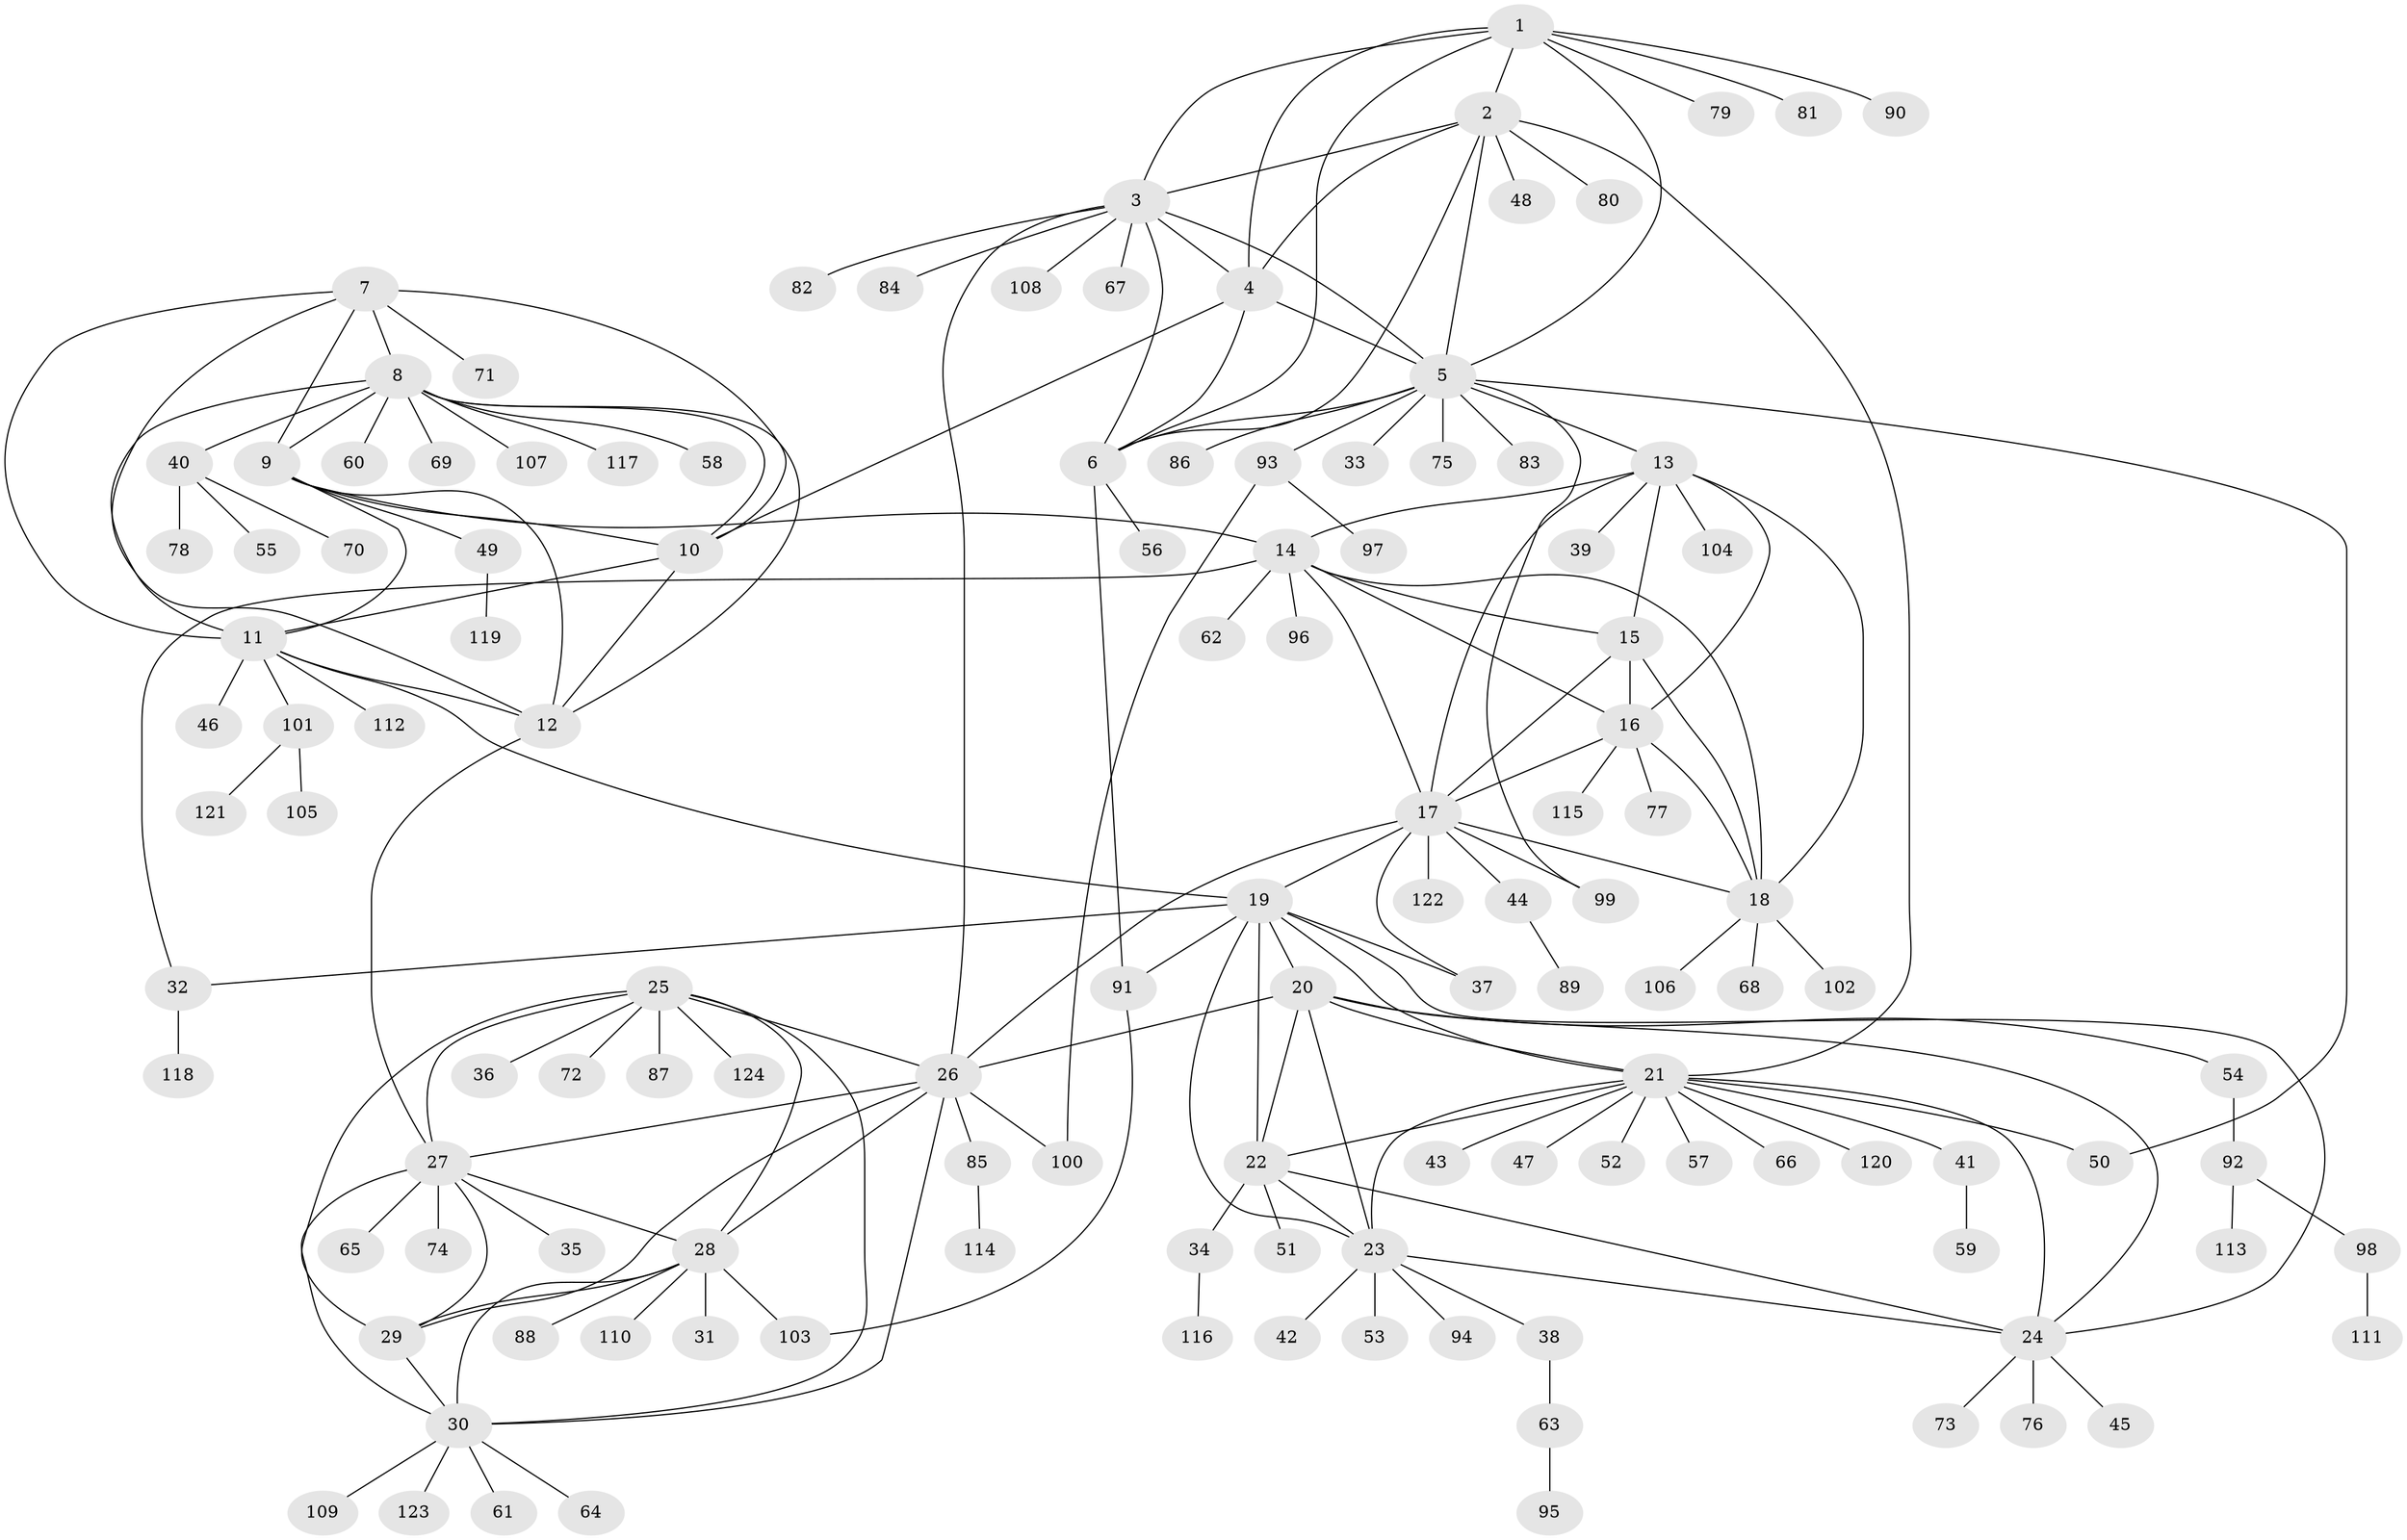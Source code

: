// Generated by graph-tools (version 1.1) at 2025/50/03/09/25 03:50:41]
// undirected, 124 vertices, 186 edges
graph export_dot {
graph [start="1"]
  node [color=gray90,style=filled];
  1;
  2;
  3;
  4;
  5;
  6;
  7;
  8;
  9;
  10;
  11;
  12;
  13;
  14;
  15;
  16;
  17;
  18;
  19;
  20;
  21;
  22;
  23;
  24;
  25;
  26;
  27;
  28;
  29;
  30;
  31;
  32;
  33;
  34;
  35;
  36;
  37;
  38;
  39;
  40;
  41;
  42;
  43;
  44;
  45;
  46;
  47;
  48;
  49;
  50;
  51;
  52;
  53;
  54;
  55;
  56;
  57;
  58;
  59;
  60;
  61;
  62;
  63;
  64;
  65;
  66;
  67;
  68;
  69;
  70;
  71;
  72;
  73;
  74;
  75;
  76;
  77;
  78;
  79;
  80;
  81;
  82;
  83;
  84;
  85;
  86;
  87;
  88;
  89;
  90;
  91;
  92;
  93;
  94;
  95;
  96;
  97;
  98;
  99;
  100;
  101;
  102;
  103;
  104;
  105;
  106;
  107;
  108;
  109;
  110;
  111;
  112;
  113;
  114;
  115;
  116;
  117;
  118;
  119;
  120;
  121;
  122;
  123;
  124;
  1 -- 2;
  1 -- 3;
  1 -- 4;
  1 -- 5;
  1 -- 6;
  1 -- 79;
  1 -- 81;
  1 -- 90;
  2 -- 3;
  2 -- 4;
  2 -- 5;
  2 -- 6;
  2 -- 21;
  2 -- 48;
  2 -- 80;
  3 -- 4;
  3 -- 5;
  3 -- 6;
  3 -- 26;
  3 -- 67;
  3 -- 82;
  3 -- 84;
  3 -- 108;
  4 -- 5;
  4 -- 6;
  4 -- 10;
  5 -- 6;
  5 -- 13;
  5 -- 33;
  5 -- 50;
  5 -- 75;
  5 -- 83;
  5 -- 86;
  5 -- 93;
  5 -- 99;
  6 -- 56;
  6 -- 91;
  7 -- 8;
  7 -- 9;
  7 -- 10;
  7 -- 11;
  7 -- 12;
  7 -- 71;
  8 -- 9;
  8 -- 10;
  8 -- 11;
  8 -- 12;
  8 -- 40;
  8 -- 58;
  8 -- 60;
  8 -- 69;
  8 -- 107;
  8 -- 117;
  9 -- 10;
  9 -- 11;
  9 -- 12;
  9 -- 14;
  9 -- 49;
  10 -- 11;
  10 -- 12;
  11 -- 12;
  11 -- 19;
  11 -- 46;
  11 -- 101;
  11 -- 112;
  12 -- 27;
  13 -- 14;
  13 -- 15;
  13 -- 16;
  13 -- 17;
  13 -- 18;
  13 -- 39;
  13 -- 104;
  14 -- 15;
  14 -- 16;
  14 -- 17;
  14 -- 18;
  14 -- 32;
  14 -- 62;
  14 -- 96;
  15 -- 16;
  15 -- 17;
  15 -- 18;
  16 -- 17;
  16 -- 18;
  16 -- 77;
  16 -- 115;
  17 -- 18;
  17 -- 19;
  17 -- 26;
  17 -- 37;
  17 -- 44;
  17 -- 99;
  17 -- 122;
  18 -- 68;
  18 -- 102;
  18 -- 106;
  19 -- 20;
  19 -- 21;
  19 -- 22;
  19 -- 23;
  19 -- 24;
  19 -- 32;
  19 -- 37;
  19 -- 91;
  20 -- 21;
  20 -- 22;
  20 -- 23;
  20 -- 24;
  20 -- 26;
  20 -- 54;
  21 -- 22;
  21 -- 23;
  21 -- 24;
  21 -- 41;
  21 -- 43;
  21 -- 47;
  21 -- 50;
  21 -- 52;
  21 -- 57;
  21 -- 66;
  21 -- 120;
  22 -- 23;
  22 -- 24;
  22 -- 34;
  22 -- 51;
  23 -- 24;
  23 -- 38;
  23 -- 42;
  23 -- 53;
  23 -- 94;
  24 -- 45;
  24 -- 73;
  24 -- 76;
  25 -- 26;
  25 -- 27;
  25 -- 28;
  25 -- 29;
  25 -- 30;
  25 -- 36;
  25 -- 72;
  25 -- 87;
  25 -- 124;
  26 -- 27;
  26 -- 28;
  26 -- 29;
  26 -- 30;
  26 -- 85;
  26 -- 100;
  27 -- 28;
  27 -- 29;
  27 -- 30;
  27 -- 35;
  27 -- 65;
  27 -- 74;
  28 -- 29;
  28 -- 30;
  28 -- 31;
  28 -- 88;
  28 -- 103;
  28 -- 110;
  29 -- 30;
  30 -- 61;
  30 -- 64;
  30 -- 109;
  30 -- 123;
  32 -- 118;
  34 -- 116;
  38 -- 63;
  40 -- 55;
  40 -- 70;
  40 -- 78;
  41 -- 59;
  44 -- 89;
  49 -- 119;
  54 -- 92;
  63 -- 95;
  85 -- 114;
  91 -- 103;
  92 -- 98;
  92 -- 113;
  93 -- 97;
  93 -- 100;
  98 -- 111;
  101 -- 105;
  101 -- 121;
}
